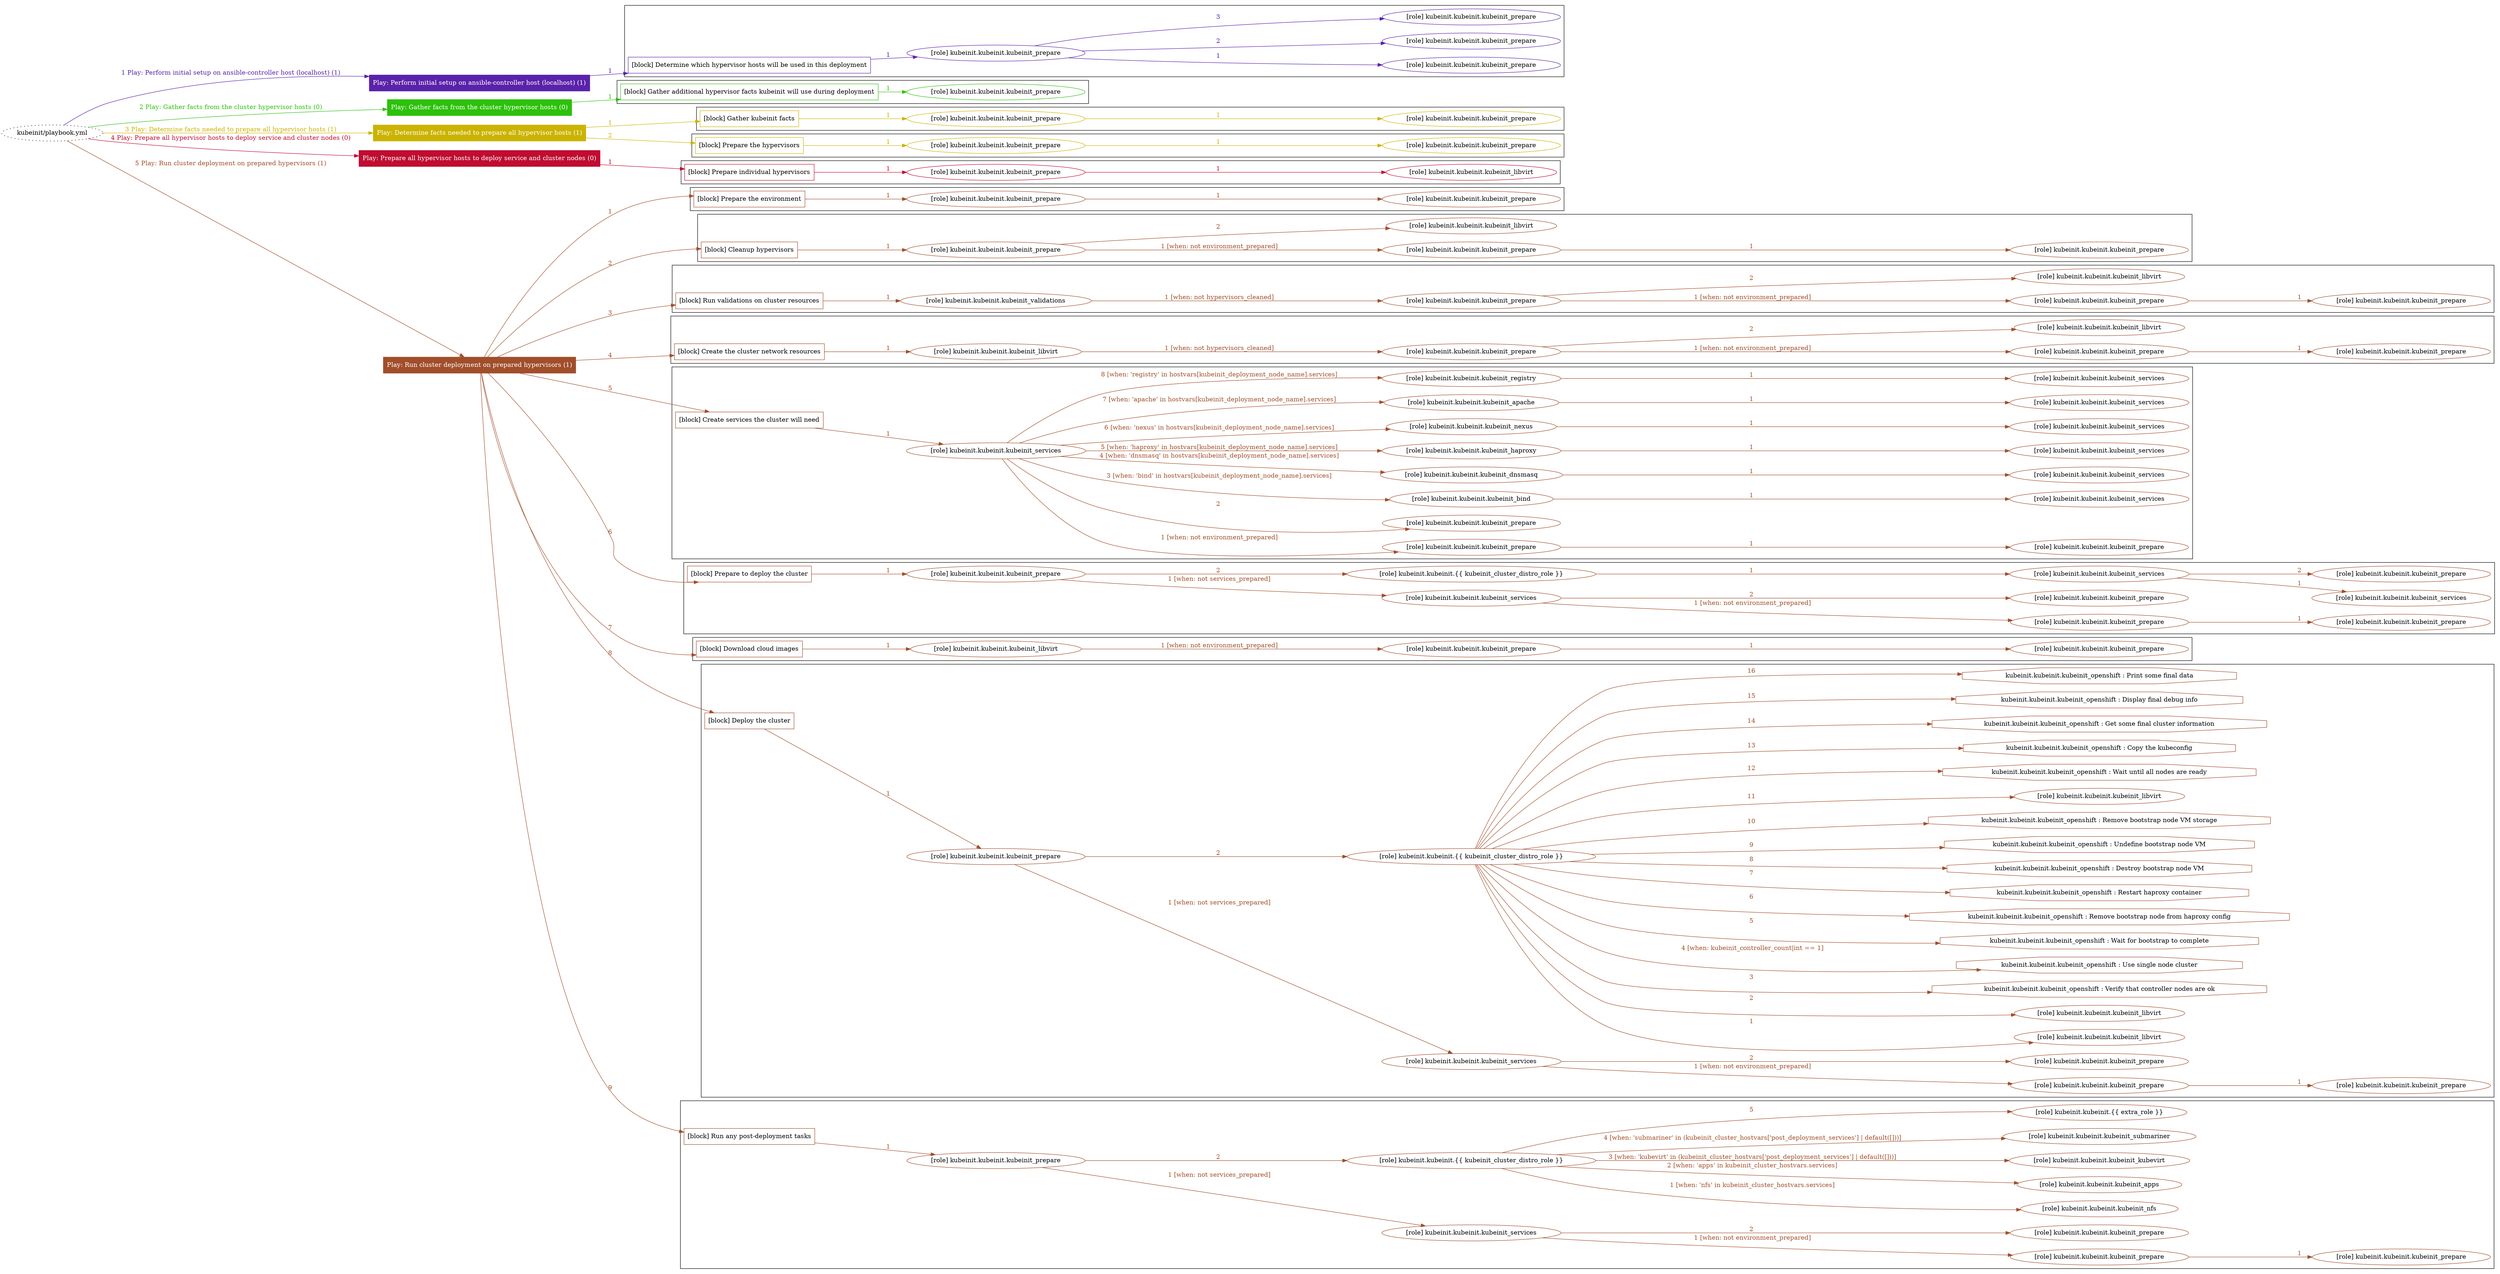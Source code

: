 digraph {
	graph [concentrate=true ordering=in rankdir=LR ratio=fill]
	edge [esep=5 sep=10]
	"kubeinit/playbook.yml" [URL="/home/runner/work/kubeinit/kubeinit/kubeinit/playbook.yml" id=playbook_5252b819 style=dotted]
	"kubeinit/playbook.yml" -> play_e4bb95dd [label="1 Play: Perform initial setup on ansible-controller host (localhost) (1)" color="#5a22aa" fontcolor="#5a22aa" id=edge_playbook_5252b819_play_e4bb95dd labeltooltip="1 Play: Perform initial setup on ansible-controller host (localhost) (1)" tooltip="1 Play: Perform initial setup on ansible-controller host (localhost) (1)"]
	subgraph "Play: Perform initial setup on ansible-controller host (localhost) (1)" {
		play_e4bb95dd [label="Play: Perform initial setup on ansible-controller host (localhost) (1)" URL="/home/runner/work/kubeinit/kubeinit/kubeinit/playbook.yml" color="#5a22aa" fontcolor="#ffffff" id=play_e4bb95dd shape=box style=filled tooltip=localhost]
		play_e4bb95dd -> block_1b78035e [label=1 color="#5a22aa" fontcolor="#5a22aa" id=edge_1_play_e4bb95dd_block_1b78035e labeltooltip=1 tooltip=1]
		subgraph cluster_block_1b78035e {
			block_1b78035e [label="[block] Determine which hypervisor hosts will be used in this deployment" URL="/home/runner/work/kubeinit/kubeinit/kubeinit/playbook.yml" color="#5a22aa" id=block_1b78035e labeltooltip="Determine which hypervisor hosts will be used in this deployment" shape=box tooltip="Determine which hypervisor hosts will be used in this deployment"]
			block_1b78035e -> role_124a061c [label="1 " color="#5a22aa" fontcolor="#5a22aa" id=edge_1_block_1b78035e_role_124a061c labeltooltip="1 " tooltip="1 "]
			subgraph "kubeinit.kubeinit.kubeinit_prepare" {
				role_124a061c [label="[role] kubeinit.kubeinit.kubeinit_prepare" URL="/home/runner/work/kubeinit/kubeinit/kubeinit/playbook.yml" color="#5a22aa" id=role_124a061c tooltip="kubeinit.kubeinit.kubeinit_prepare"]
				role_124a061c -> role_fdf3648c [label="1 " color="#5a22aa" fontcolor="#5a22aa" id=edge_1_role_124a061c_role_fdf3648c labeltooltip="1 " tooltip="1 "]
				subgraph "kubeinit.kubeinit.kubeinit_prepare" {
					role_fdf3648c [label="[role] kubeinit.kubeinit.kubeinit_prepare" URL="/home/runner/.ansible/collections/ansible_collections/kubeinit/kubeinit/roles/kubeinit_prepare/tasks/build_hypervisors_group.yml" color="#5a22aa" id=role_fdf3648c tooltip="kubeinit.kubeinit.kubeinit_prepare"]
				}
				role_124a061c -> role_4cd6b32f [label="2 " color="#5a22aa" fontcolor="#5a22aa" id=edge_2_role_124a061c_role_4cd6b32f labeltooltip="2 " tooltip="2 "]
				subgraph "kubeinit.kubeinit.kubeinit_prepare" {
					role_4cd6b32f [label="[role] kubeinit.kubeinit.kubeinit_prepare" URL="/home/runner/.ansible/collections/ansible_collections/kubeinit/kubeinit/roles/kubeinit_prepare/tasks/build_hypervisors_group.yml" color="#5a22aa" id=role_4cd6b32f tooltip="kubeinit.kubeinit.kubeinit_prepare"]
				}
				role_124a061c -> role_120292d6 [label="3 " color="#5a22aa" fontcolor="#5a22aa" id=edge_3_role_124a061c_role_120292d6 labeltooltip="3 " tooltip="3 "]
				subgraph "kubeinit.kubeinit.kubeinit_prepare" {
					role_120292d6 [label="[role] kubeinit.kubeinit.kubeinit_prepare" URL="/home/runner/.ansible/collections/ansible_collections/kubeinit/kubeinit/roles/kubeinit_prepare/tasks/build_hypervisors_group.yml" color="#5a22aa" id=role_120292d6 tooltip="kubeinit.kubeinit.kubeinit_prepare"]
				}
			}
		}
	}
	"kubeinit/playbook.yml" -> play_e992fbff [label="2 Play: Gather facts from the cluster hypervisor hosts (0)" color="#2cc10b" fontcolor="#2cc10b" id=edge_playbook_5252b819_play_e992fbff labeltooltip="2 Play: Gather facts from the cluster hypervisor hosts (0)" tooltip="2 Play: Gather facts from the cluster hypervisor hosts (0)"]
	subgraph "Play: Gather facts from the cluster hypervisor hosts (0)" {
		play_e992fbff [label="Play: Gather facts from the cluster hypervisor hosts (0)" URL="/home/runner/work/kubeinit/kubeinit/kubeinit/playbook.yml" color="#2cc10b" fontcolor="#ffffff" id=play_e992fbff shape=box style=filled tooltip="Play: Gather facts from the cluster hypervisor hosts (0)"]
		play_e992fbff -> block_133aa48c [label=1 color="#2cc10b" fontcolor="#2cc10b" id=edge_1_play_e992fbff_block_133aa48c labeltooltip=1 tooltip=1]
		subgraph cluster_block_133aa48c {
			block_133aa48c [label="[block] Gather additional hypervisor facts kubeinit will use during deployment" URL="/home/runner/work/kubeinit/kubeinit/kubeinit/playbook.yml" color="#2cc10b" id=block_133aa48c labeltooltip="Gather additional hypervisor facts kubeinit will use during deployment" shape=box tooltip="Gather additional hypervisor facts kubeinit will use during deployment"]
			block_133aa48c -> role_74bab74b [label="1 " color="#2cc10b" fontcolor="#2cc10b" id=edge_1_block_133aa48c_role_74bab74b labeltooltip="1 " tooltip="1 "]
			subgraph "kubeinit.kubeinit.kubeinit_prepare" {
				role_74bab74b [label="[role] kubeinit.kubeinit.kubeinit_prepare" URL="/home/runner/work/kubeinit/kubeinit/kubeinit/playbook.yml" color="#2cc10b" id=role_74bab74b tooltip="kubeinit.kubeinit.kubeinit_prepare"]
			}
		}
	}
	"kubeinit/playbook.yml" -> play_4a489413 [label="3 Play: Determine facts needed to prepare all hypervisor hosts (1)" color="#cbb301" fontcolor="#cbb301" id=edge_playbook_5252b819_play_4a489413 labeltooltip="3 Play: Determine facts needed to prepare all hypervisor hosts (1)" tooltip="3 Play: Determine facts needed to prepare all hypervisor hosts (1)"]
	subgraph "Play: Determine facts needed to prepare all hypervisor hosts (1)" {
		play_4a489413 [label="Play: Determine facts needed to prepare all hypervisor hosts (1)" URL="/home/runner/work/kubeinit/kubeinit/kubeinit/playbook.yml" color="#cbb301" fontcolor="#ffffff" id=play_4a489413 shape=box style=filled tooltip=localhost]
		play_4a489413 -> block_9756b209 [label=1 color="#cbb301" fontcolor="#cbb301" id=edge_1_play_4a489413_block_9756b209 labeltooltip=1 tooltip=1]
		subgraph cluster_block_9756b209 {
			block_9756b209 [label="[block] Gather kubeinit facts" URL="/home/runner/work/kubeinit/kubeinit/kubeinit/playbook.yml" color="#cbb301" id=block_9756b209 labeltooltip="Gather kubeinit facts" shape=box tooltip="Gather kubeinit facts"]
			block_9756b209 -> role_b7b32d99 [label="1 " color="#cbb301" fontcolor="#cbb301" id=edge_1_block_9756b209_role_b7b32d99 labeltooltip="1 " tooltip="1 "]
			subgraph "kubeinit.kubeinit.kubeinit_prepare" {
				role_b7b32d99 [label="[role] kubeinit.kubeinit.kubeinit_prepare" URL="/home/runner/work/kubeinit/kubeinit/kubeinit/playbook.yml" color="#cbb301" id=role_b7b32d99 tooltip="kubeinit.kubeinit.kubeinit_prepare"]
				role_b7b32d99 -> role_ed7b0fe3 [label="1 " color="#cbb301" fontcolor="#cbb301" id=edge_1_role_b7b32d99_role_ed7b0fe3 labeltooltip="1 " tooltip="1 "]
				subgraph "kubeinit.kubeinit.kubeinit_prepare" {
					role_ed7b0fe3 [label="[role] kubeinit.kubeinit.kubeinit_prepare" URL="/home/runner/.ansible/collections/ansible_collections/kubeinit/kubeinit/roles/kubeinit_prepare/tasks/gather_kubeinit_facts.yml" color="#cbb301" id=role_ed7b0fe3 tooltip="kubeinit.kubeinit.kubeinit_prepare"]
				}
			}
		}
		play_4a489413 -> block_a0852be6 [label=2 color="#cbb301" fontcolor="#cbb301" id=edge_2_play_4a489413_block_a0852be6 labeltooltip=2 tooltip=2]
		subgraph cluster_block_a0852be6 {
			block_a0852be6 [label="[block] Prepare the hypervisors" URL="/home/runner/work/kubeinit/kubeinit/kubeinit/playbook.yml" color="#cbb301" id=block_a0852be6 labeltooltip="Prepare the hypervisors" shape=box tooltip="Prepare the hypervisors"]
			block_a0852be6 -> role_db50f7c7 [label="1 " color="#cbb301" fontcolor="#cbb301" id=edge_1_block_a0852be6_role_db50f7c7 labeltooltip="1 " tooltip="1 "]
			subgraph "kubeinit.kubeinit.kubeinit_prepare" {
				role_db50f7c7 [label="[role] kubeinit.kubeinit.kubeinit_prepare" URL="/home/runner/work/kubeinit/kubeinit/kubeinit/playbook.yml" color="#cbb301" id=role_db50f7c7 tooltip="kubeinit.kubeinit.kubeinit_prepare"]
				role_db50f7c7 -> role_33702fcb [label="1 " color="#cbb301" fontcolor="#cbb301" id=edge_1_role_db50f7c7_role_33702fcb labeltooltip="1 " tooltip="1 "]
				subgraph "kubeinit.kubeinit.kubeinit_prepare" {
					role_33702fcb [label="[role] kubeinit.kubeinit.kubeinit_prepare" URL="/home/runner/.ansible/collections/ansible_collections/kubeinit/kubeinit/roles/kubeinit_prepare/tasks/gather_kubeinit_facts.yml" color="#cbb301" id=role_33702fcb tooltip="kubeinit.kubeinit.kubeinit_prepare"]
				}
			}
		}
	}
	"kubeinit/playbook.yml" -> play_df796b20 [label="4 Play: Prepare all hypervisor hosts to deploy service and cluster nodes (0)" color="#c00c31" fontcolor="#c00c31" id=edge_playbook_5252b819_play_df796b20 labeltooltip="4 Play: Prepare all hypervisor hosts to deploy service and cluster nodes (0)" tooltip="4 Play: Prepare all hypervisor hosts to deploy service and cluster nodes (0)"]
	subgraph "Play: Prepare all hypervisor hosts to deploy service and cluster nodes (0)" {
		play_df796b20 [label="Play: Prepare all hypervisor hosts to deploy service and cluster nodes (0)" URL="/home/runner/work/kubeinit/kubeinit/kubeinit/playbook.yml" color="#c00c31" fontcolor="#ffffff" id=play_df796b20 shape=box style=filled tooltip="Play: Prepare all hypervisor hosts to deploy service and cluster nodes (0)"]
		play_df796b20 -> block_8c7a390a [label=1 color="#c00c31" fontcolor="#c00c31" id=edge_1_play_df796b20_block_8c7a390a labeltooltip=1 tooltip=1]
		subgraph cluster_block_8c7a390a {
			block_8c7a390a [label="[block] Prepare individual hypervisors" URL="/home/runner/work/kubeinit/kubeinit/kubeinit/playbook.yml" color="#c00c31" id=block_8c7a390a labeltooltip="Prepare individual hypervisors" shape=box tooltip="Prepare individual hypervisors"]
			block_8c7a390a -> role_ab05df93 [label="1 " color="#c00c31" fontcolor="#c00c31" id=edge_1_block_8c7a390a_role_ab05df93 labeltooltip="1 " tooltip="1 "]
			subgraph "kubeinit.kubeinit.kubeinit_prepare" {
				role_ab05df93 [label="[role] kubeinit.kubeinit.kubeinit_prepare" URL="/home/runner/work/kubeinit/kubeinit/kubeinit/playbook.yml" color="#c00c31" id=role_ab05df93 tooltip="kubeinit.kubeinit.kubeinit_prepare"]
				role_ab05df93 -> role_67f16e20 [label="1 " color="#c00c31" fontcolor="#c00c31" id=edge_1_role_ab05df93_role_67f16e20 labeltooltip="1 " tooltip="1 "]
				subgraph "kubeinit.kubeinit.kubeinit_libvirt" {
					role_67f16e20 [label="[role] kubeinit.kubeinit.kubeinit_libvirt" URL="/home/runner/.ansible/collections/ansible_collections/kubeinit/kubeinit/roles/kubeinit_prepare/tasks/prepare_hypervisor.yml" color="#c00c31" id=role_67f16e20 tooltip="kubeinit.kubeinit.kubeinit_libvirt"]
				}
			}
		}
	}
	"kubeinit/playbook.yml" -> play_495a8bdf [label="5 Play: Run cluster deployment on prepared hypervisors (1)" color="#a14e2b" fontcolor="#a14e2b" id=edge_playbook_5252b819_play_495a8bdf labeltooltip="5 Play: Run cluster deployment on prepared hypervisors (1)" tooltip="5 Play: Run cluster deployment on prepared hypervisors (1)"]
	subgraph "Play: Run cluster deployment on prepared hypervisors (1)" {
		play_495a8bdf [label="Play: Run cluster deployment on prepared hypervisors (1)" URL="/home/runner/work/kubeinit/kubeinit/kubeinit/playbook.yml" color="#a14e2b" fontcolor="#ffffff" id=play_495a8bdf shape=box style=filled tooltip=localhost]
		play_495a8bdf -> block_3ee4ad39 [label=1 color="#a14e2b" fontcolor="#a14e2b" id=edge_1_play_495a8bdf_block_3ee4ad39 labeltooltip=1 tooltip=1]
		subgraph cluster_block_3ee4ad39 {
			block_3ee4ad39 [label="[block] Prepare the environment" URL="/home/runner/work/kubeinit/kubeinit/kubeinit/playbook.yml" color="#a14e2b" id=block_3ee4ad39 labeltooltip="Prepare the environment" shape=box tooltip="Prepare the environment"]
			block_3ee4ad39 -> role_e8d022bd [label="1 " color="#a14e2b" fontcolor="#a14e2b" id=edge_1_block_3ee4ad39_role_e8d022bd labeltooltip="1 " tooltip="1 "]
			subgraph "kubeinit.kubeinit.kubeinit_prepare" {
				role_e8d022bd [label="[role] kubeinit.kubeinit.kubeinit_prepare" URL="/home/runner/work/kubeinit/kubeinit/kubeinit/playbook.yml" color="#a14e2b" id=role_e8d022bd tooltip="kubeinit.kubeinit.kubeinit_prepare"]
				role_e8d022bd -> role_6372791b [label="1 " color="#a14e2b" fontcolor="#a14e2b" id=edge_1_role_e8d022bd_role_6372791b labeltooltip="1 " tooltip="1 "]
				subgraph "kubeinit.kubeinit.kubeinit_prepare" {
					role_6372791b [label="[role] kubeinit.kubeinit.kubeinit_prepare" URL="/home/runner/.ansible/collections/ansible_collections/kubeinit/kubeinit/roles/kubeinit_prepare/tasks/gather_kubeinit_facts.yml" color="#a14e2b" id=role_6372791b tooltip="kubeinit.kubeinit.kubeinit_prepare"]
				}
			}
		}
		play_495a8bdf -> block_a207cedf [label=2 color="#a14e2b" fontcolor="#a14e2b" id=edge_2_play_495a8bdf_block_a207cedf labeltooltip=2 tooltip=2]
		subgraph cluster_block_a207cedf {
			block_a207cedf [label="[block] Cleanup hypervisors" URL="/home/runner/work/kubeinit/kubeinit/kubeinit/playbook.yml" color="#a14e2b" id=block_a207cedf labeltooltip="Cleanup hypervisors" shape=box tooltip="Cleanup hypervisors"]
			block_a207cedf -> role_ca692911 [label="1 " color="#a14e2b" fontcolor="#a14e2b" id=edge_1_block_a207cedf_role_ca692911 labeltooltip="1 " tooltip="1 "]
			subgraph "kubeinit.kubeinit.kubeinit_prepare" {
				role_ca692911 [label="[role] kubeinit.kubeinit.kubeinit_prepare" URL="/home/runner/work/kubeinit/kubeinit/kubeinit/playbook.yml" color="#a14e2b" id=role_ca692911 tooltip="kubeinit.kubeinit.kubeinit_prepare"]
				role_ca692911 -> role_ce221032 [label="1 [when: not environment_prepared]" color="#a14e2b" fontcolor="#a14e2b" id=edge_1_role_ca692911_role_ce221032 labeltooltip="1 [when: not environment_prepared]" tooltip="1 [when: not environment_prepared]"]
				subgraph "kubeinit.kubeinit.kubeinit_prepare" {
					role_ce221032 [label="[role] kubeinit.kubeinit.kubeinit_prepare" URL="/home/runner/.ansible/collections/ansible_collections/kubeinit/kubeinit/roles/kubeinit_prepare/tasks/cleanup_hypervisors.yml" color="#a14e2b" id=role_ce221032 tooltip="kubeinit.kubeinit.kubeinit_prepare"]
					role_ce221032 -> role_3d95fa03 [label="1 " color="#a14e2b" fontcolor="#a14e2b" id=edge_1_role_ce221032_role_3d95fa03 labeltooltip="1 " tooltip="1 "]
					subgraph "kubeinit.kubeinit.kubeinit_prepare" {
						role_3d95fa03 [label="[role] kubeinit.kubeinit.kubeinit_prepare" URL="/home/runner/.ansible/collections/ansible_collections/kubeinit/kubeinit/roles/kubeinit_prepare/tasks/gather_kubeinit_facts.yml" color="#a14e2b" id=role_3d95fa03 tooltip="kubeinit.kubeinit.kubeinit_prepare"]
					}
				}
				role_ca692911 -> role_94066af2 [label="2 " color="#a14e2b" fontcolor="#a14e2b" id=edge_2_role_ca692911_role_94066af2 labeltooltip="2 " tooltip="2 "]
				subgraph "kubeinit.kubeinit.kubeinit_libvirt" {
					role_94066af2 [label="[role] kubeinit.kubeinit.kubeinit_libvirt" URL="/home/runner/.ansible/collections/ansible_collections/kubeinit/kubeinit/roles/kubeinit_prepare/tasks/cleanup_hypervisors.yml" color="#a14e2b" id=role_94066af2 tooltip="kubeinit.kubeinit.kubeinit_libvirt"]
				}
			}
		}
		play_495a8bdf -> block_ab12fa99 [label=3 color="#a14e2b" fontcolor="#a14e2b" id=edge_3_play_495a8bdf_block_ab12fa99 labeltooltip=3 tooltip=3]
		subgraph cluster_block_ab12fa99 {
			block_ab12fa99 [label="[block] Run validations on cluster resources" URL="/home/runner/work/kubeinit/kubeinit/kubeinit/playbook.yml" color="#a14e2b" id=block_ab12fa99 labeltooltip="Run validations on cluster resources" shape=box tooltip="Run validations on cluster resources"]
			block_ab12fa99 -> role_5506e076 [label="1 " color="#a14e2b" fontcolor="#a14e2b" id=edge_1_block_ab12fa99_role_5506e076 labeltooltip="1 " tooltip="1 "]
			subgraph "kubeinit.kubeinit.kubeinit_validations" {
				role_5506e076 [label="[role] kubeinit.kubeinit.kubeinit_validations" URL="/home/runner/work/kubeinit/kubeinit/kubeinit/playbook.yml" color="#a14e2b" id=role_5506e076 tooltip="kubeinit.kubeinit.kubeinit_validations"]
				role_5506e076 -> role_05a698c6 [label="1 [when: not hypervisors_cleaned]" color="#a14e2b" fontcolor="#a14e2b" id=edge_1_role_5506e076_role_05a698c6 labeltooltip="1 [when: not hypervisors_cleaned]" tooltip="1 [when: not hypervisors_cleaned]"]
				subgraph "kubeinit.kubeinit.kubeinit_prepare" {
					role_05a698c6 [label="[role] kubeinit.kubeinit.kubeinit_prepare" URL="/home/runner/.ansible/collections/ansible_collections/kubeinit/kubeinit/roles/kubeinit_validations/tasks/main.yml" color="#a14e2b" id=role_05a698c6 tooltip="kubeinit.kubeinit.kubeinit_prepare"]
					role_05a698c6 -> role_30de1372 [label="1 [when: not environment_prepared]" color="#a14e2b" fontcolor="#a14e2b" id=edge_1_role_05a698c6_role_30de1372 labeltooltip="1 [when: not environment_prepared]" tooltip="1 [when: not environment_prepared]"]
					subgraph "kubeinit.kubeinit.kubeinit_prepare" {
						role_30de1372 [label="[role] kubeinit.kubeinit.kubeinit_prepare" URL="/home/runner/.ansible/collections/ansible_collections/kubeinit/kubeinit/roles/kubeinit_prepare/tasks/cleanup_hypervisors.yml" color="#a14e2b" id=role_30de1372 tooltip="kubeinit.kubeinit.kubeinit_prepare"]
						role_30de1372 -> role_38f70fcb [label="1 " color="#a14e2b" fontcolor="#a14e2b" id=edge_1_role_30de1372_role_38f70fcb labeltooltip="1 " tooltip="1 "]
						subgraph "kubeinit.kubeinit.kubeinit_prepare" {
							role_38f70fcb [label="[role] kubeinit.kubeinit.kubeinit_prepare" URL="/home/runner/.ansible/collections/ansible_collections/kubeinit/kubeinit/roles/kubeinit_prepare/tasks/gather_kubeinit_facts.yml" color="#a14e2b" id=role_38f70fcb tooltip="kubeinit.kubeinit.kubeinit_prepare"]
						}
					}
					role_05a698c6 -> role_bf87c0bc [label="2 " color="#a14e2b" fontcolor="#a14e2b" id=edge_2_role_05a698c6_role_bf87c0bc labeltooltip="2 " tooltip="2 "]
					subgraph "kubeinit.kubeinit.kubeinit_libvirt" {
						role_bf87c0bc [label="[role] kubeinit.kubeinit.kubeinit_libvirt" URL="/home/runner/.ansible/collections/ansible_collections/kubeinit/kubeinit/roles/kubeinit_prepare/tasks/cleanup_hypervisors.yml" color="#a14e2b" id=role_bf87c0bc tooltip="kubeinit.kubeinit.kubeinit_libvirt"]
					}
				}
			}
		}
		play_495a8bdf -> block_841b42b1 [label=4 color="#a14e2b" fontcolor="#a14e2b" id=edge_4_play_495a8bdf_block_841b42b1 labeltooltip=4 tooltip=4]
		subgraph cluster_block_841b42b1 {
			block_841b42b1 [label="[block] Create the cluster network resources" URL="/home/runner/work/kubeinit/kubeinit/kubeinit/playbook.yml" color="#a14e2b" id=block_841b42b1 labeltooltip="Create the cluster network resources" shape=box tooltip="Create the cluster network resources"]
			block_841b42b1 -> role_666e9c47 [label="1 " color="#a14e2b" fontcolor="#a14e2b" id=edge_1_block_841b42b1_role_666e9c47 labeltooltip="1 " tooltip="1 "]
			subgraph "kubeinit.kubeinit.kubeinit_libvirt" {
				role_666e9c47 [label="[role] kubeinit.kubeinit.kubeinit_libvirt" URL="/home/runner/work/kubeinit/kubeinit/kubeinit/playbook.yml" color="#a14e2b" id=role_666e9c47 tooltip="kubeinit.kubeinit.kubeinit_libvirt"]
				role_666e9c47 -> role_0648692c [label="1 [when: not hypervisors_cleaned]" color="#a14e2b" fontcolor="#a14e2b" id=edge_1_role_666e9c47_role_0648692c labeltooltip="1 [when: not hypervisors_cleaned]" tooltip="1 [when: not hypervisors_cleaned]"]
				subgraph "kubeinit.kubeinit.kubeinit_prepare" {
					role_0648692c [label="[role] kubeinit.kubeinit.kubeinit_prepare" URL="/home/runner/.ansible/collections/ansible_collections/kubeinit/kubeinit/roles/kubeinit_libvirt/tasks/create_network.yml" color="#a14e2b" id=role_0648692c tooltip="kubeinit.kubeinit.kubeinit_prepare"]
					role_0648692c -> role_f6cff6ec [label="1 [when: not environment_prepared]" color="#a14e2b" fontcolor="#a14e2b" id=edge_1_role_0648692c_role_f6cff6ec labeltooltip="1 [when: not environment_prepared]" tooltip="1 [when: not environment_prepared]"]
					subgraph "kubeinit.kubeinit.kubeinit_prepare" {
						role_f6cff6ec [label="[role] kubeinit.kubeinit.kubeinit_prepare" URL="/home/runner/.ansible/collections/ansible_collections/kubeinit/kubeinit/roles/kubeinit_prepare/tasks/cleanup_hypervisors.yml" color="#a14e2b" id=role_f6cff6ec tooltip="kubeinit.kubeinit.kubeinit_prepare"]
						role_f6cff6ec -> role_a37e8a05 [label="1 " color="#a14e2b" fontcolor="#a14e2b" id=edge_1_role_f6cff6ec_role_a37e8a05 labeltooltip="1 " tooltip="1 "]
						subgraph "kubeinit.kubeinit.kubeinit_prepare" {
							role_a37e8a05 [label="[role] kubeinit.kubeinit.kubeinit_prepare" URL="/home/runner/.ansible/collections/ansible_collections/kubeinit/kubeinit/roles/kubeinit_prepare/tasks/gather_kubeinit_facts.yml" color="#a14e2b" id=role_a37e8a05 tooltip="kubeinit.kubeinit.kubeinit_prepare"]
						}
					}
					role_0648692c -> role_7384d730 [label="2 " color="#a14e2b" fontcolor="#a14e2b" id=edge_2_role_0648692c_role_7384d730 labeltooltip="2 " tooltip="2 "]
					subgraph "kubeinit.kubeinit.kubeinit_libvirt" {
						role_7384d730 [label="[role] kubeinit.kubeinit.kubeinit_libvirt" URL="/home/runner/.ansible/collections/ansible_collections/kubeinit/kubeinit/roles/kubeinit_prepare/tasks/cleanup_hypervisors.yml" color="#a14e2b" id=role_7384d730 tooltip="kubeinit.kubeinit.kubeinit_libvirt"]
					}
				}
			}
		}
		play_495a8bdf -> block_277feab0 [label=5 color="#a14e2b" fontcolor="#a14e2b" id=edge_5_play_495a8bdf_block_277feab0 labeltooltip=5 tooltip=5]
		subgraph cluster_block_277feab0 {
			block_277feab0 [label="[block] Create services the cluster will need" URL="/home/runner/work/kubeinit/kubeinit/kubeinit/playbook.yml" color="#a14e2b" id=block_277feab0 labeltooltip="Create services the cluster will need" shape=box tooltip="Create services the cluster will need"]
			block_277feab0 -> role_5e919935 [label="1 " color="#a14e2b" fontcolor="#a14e2b" id=edge_1_block_277feab0_role_5e919935 labeltooltip="1 " tooltip="1 "]
			subgraph "kubeinit.kubeinit.kubeinit_services" {
				role_5e919935 [label="[role] kubeinit.kubeinit.kubeinit_services" URL="/home/runner/work/kubeinit/kubeinit/kubeinit/playbook.yml" color="#a14e2b" id=role_5e919935 tooltip="kubeinit.kubeinit.kubeinit_services"]
				role_5e919935 -> role_9b2a5267 [label="1 [when: not environment_prepared]" color="#a14e2b" fontcolor="#a14e2b" id=edge_1_role_5e919935_role_9b2a5267 labeltooltip="1 [when: not environment_prepared]" tooltip="1 [when: not environment_prepared]"]
				subgraph "kubeinit.kubeinit.kubeinit_prepare" {
					role_9b2a5267 [label="[role] kubeinit.kubeinit.kubeinit_prepare" URL="/home/runner/.ansible/collections/ansible_collections/kubeinit/kubeinit/roles/kubeinit_services/tasks/main.yml" color="#a14e2b" id=role_9b2a5267 tooltip="kubeinit.kubeinit.kubeinit_prepare"]
					role_9b2a5267 -> role_30cb3bb4 [label="1 " color="#a14e2b" fontcolor="#a14e2b" id=edge_1_role_9b2a5267_role_30cb3bb4 labeltooltip="1 " tooltip="1 "]
					subgraph "kubeinit.kubeinit.kubeinit_prepare" {
						role_30cb3bb4 [label="[role] kubeinit.kubeinit.kubeinit_prepare" URL="/home/runner/.ansible/collections/ansible_collections/kubeinit/kubeinit/roles/kubeinit_prepare/tasks/gather_kubeinit_facts.yml" color="#a14e2b" id=role_30cb3bb4 tooltip="kubeinit.kubeinit.kubeinit_prepare"]
					}
				}
				role_5e919935 -> role_3c9d170d [label="2 " color="#a14e2b" fontcolor="#a14e2b" id=edge_2_role_5e919935_role_3c9d170d labeltooltip="2 " tooltip="2 "]
				subgraph "kubeinit.kubeinit.kubeinit_prepare" {
					role_3c9d170d [label="[role] kubeinit.kubeinit.kubeinit_prepare" URL="/home/runner/.ansible/collections/ansible_collections/kubeinit/kubeinit/roles/kubeinit_services/tasks/00_create_service_pod.yml" color="#a14e2b" id=role_3c9d170d tooltip="kubeinit.kubeinit.kubeinit_prepare"]
				}
				role_5e919935 -> role_61ebcbde [label="3 [when: 'bind' in hostvars[kubeinit_deployment_node_name].services]" color="#a14e2b" fontcolor="#a14e2b" id=edge_3_role_5e919935_role_61ebcbde labeltooltip="3 [when: 'bind' in hostvars[kubeinit_deployment_node_name].services]" tooltip="3 [when: 'bind' in hostvars[kubeinit_deployment_node_name].services]"]
				subgraph "kubeinit.kubeinit.kubeinit_bind" {
					role_61ebcbde [label="[role] kubeinit.kubeinit.kubeinit_bind" URL="/home/runner/.ansible/collections/ansible_collections/kubeinit/kubeinit/roles/kubeinit_services/tasks/start_services_containers.yml" color="#a14e2b" id=role_61ebcbde tooltip="kubeinit.kubeinit.kubeinit_bind"]
					role_61ebcbde -> role_629f97b5 [label="1 " color="#a14e2b" fontcolor="#a14e2b" id=edge_1_role_61ebcbde_role_629f97b5 labeltooltip="1 " tooltip="1 "]
					subgraph "kubeinit.kubeinit.kubeinit_services" {
						role_629f97b5 [label="[role] kubeinit.kubeinit.kubeinit_services" URL="/home/runner/.ansible/collections/ansible_collections/kubeinit/kubeinit/roles/kubeinit_bind/tasks/main.yml" color="#a14e2b" id=role_629f97b5 tooltip="kubeinit.kubeinit.kubeinit_services"]
					}
				}
				role_5e919935 -> role_e2878fec [label="4 [when: 'dnsmasq' in hostvars[kubeinit_deployment_node_name].services]" color="#a14e2b" fontcolor="#a14e2b" id=edge_4_role_5e919935_role_e2878fec labeltooltip="4 [when: 'dnsmasq' in hostvars[kubeinit_deployment_node_name].services]" tooltip="4 [when: 'dnsmasq' in hostvars[kubeinit_deployment_node_name].services]"]
				subgraph "kubeinit.kubeinit.kubeinit_dnsmasq" {
					role_e2878fec [label="[role] kubeinit.kubeinit.kubeinit_dnsmasq" URL="/home/runner/.ansible/collections/ansible_collections/kubeinit/kubeinit/roles/kubeinit_services/tasks/start_services_containers.yml" color="#a14e2b" id=role_e2878fec tooltip="kubeinit.kubeinit.kubeinit_dnsmasq"]
					role_e2878fec -> role_d856b60b [label="1 " color="#a14e2b" fontcolor="#a14e2b" id=edge_1_role_e2878fec_role_d856b60b labeltooltip="1 " tooltip="1 "]
					subgraph "kubeinit.kubeinit.kubeinit_services" {
						role_d856b60b [label="[role] kubeinit.kubeinit.kubeinit_services" URL="/home/runner/.ansible/collections/ansible_collections/kubeinit/kubeinit/roles/kubeinit_dnsmasq/tasks/main.yml" color="#a14e2b" id=role_d856b60b tooltip="kubeinit.kubeinit.kubeinit_services"]
					}
				}
				role_5e919935 -> role_dac5d22a [label="5 [when: 'haproxy' in hostvars[kubeinit_deployment_node_name].services]" color="#a14e2b" fontcolor="#a14e2b" id=edge_5_role_5e919935_role_dac5d22a labeltooltip="5 [when: 'haproxy' in hostvars[kubeinit_deployment_node_name].services]" tooltip="5 [when: 'haproxy' in hostvars[kubeinit_deployment_node_name].services]"]
				subgraph "kubeinit.kubeinit.kubeinit_haproxy" {
					role_dac5d22a [label="[role] kubeinit.kubeinit.kubeinit_haproxy" URL="/home/runner/.ansible/collections/ansible_collections/kubeinit/kubeinit/roles/kubeinit_services/tasks/start_services_containers.yml" color="#a14e2b" id=role_dac5d22a tooltip="kubeinit.kubeinit.kubeinit_haproxy"]
					role_dac5d22a -> role_2733ea0c [label="1 " color="#a14e2b" fontcolor="#a14e2b" id=edge_1_role_dac5d22a_role_2733ea0c labeltooltip="1 " tooltip="1 "]
					subgraph "kubeinit.kubeinit.kubeinit_services" {
						role_2733ea0c [label="[role] kubeinit.kubeinit.kubeinit_services" URL="/home/runner/.ansible/collections/ansible_collections/kubeinit/kubeinit/roles/kubeinit_haproxy/tasks/main.yml" color="#a14e2b" id=role_2733ea0c tooltip="kubeinit.kubeinit.kubeinit_services"]
					}
				}
				role_5e919935 -> role_18f5dc91 [label="6 [when: 'nexus' in hostvars[kubeinit_deployment_node_name].services]" color="#a14e2b" fontcolor="#a14e2b" id=edge_6_role_5e919935_role_18f5dc91 labeltooltip="6 [when: 'nexus' in hostvars[kubeinit_deployment_node_name].services]" tooltip="6 [when: 'nexus' in hostvars[kubeinit_deployment_node_name].services]"]
				subgraph "kubeinit.kubeinit.kubeinit_nexus" {
					role_18f5dc91 [label="[role] kubeinit.kubeinit.kubeinit_nexus" URL="/home/runner/.ansible/collections/ansible_collections/kubeinit/kubeinit/roles/kubeinit_services/tasks/start_services_containers.yml" color="#a14e2b" id=role_18f5dc91 tooltip="kubeinit.kubeinit.kubeinit_nexus"]
					role_18f5dc91 -> role_1554e622 [label="1 " color="#a14e2b" fontcolor="#a14e2b" id=edge_1_role_18f5dc91_role_1554e622 labeltooltip="1 " tooltip="1 "]
					subgraph "kubeinit.kubeinit.kubeinit_services" {
						role_1554e622 [label="[role] kubeinit.kubeinit.kubeinit_services" URL="/home/runner/.ansible/collections/ansible_collections/kubeinit/kubeinit/roles/kubeinit_nexus/tasks/main.yml" color="#a14e2b" id=role_1554e622 tooltip="kubeinit.kubeinit.kubeinit_services"]
					}
				}
				role_5e919935 -> role_37f658e9 [label="7 [when: 'apache' in hostvars[kubeinit_deployment_node_name].services]" color="#a14e2b" fontcolor="#a14e2b" id=edge_7_role_5e919935_role_37f658e9 labeltooltip="7 [when: 'apache' in hostvars[kubeinit_deployment_node_name].services]" tooltip="7 [when: 'apache' in hostvars[kubeinit_deployment_node_name].services]"]
				subgraph "kubeinit.kubeinit.kubeinit_apache" {
					role_37f658e9 [label="[role] kubeinit.kubeinit.kubeinit_apache" URL="/home/runner/.ansible/collections/ansible_collections/kubeinit/kubeinit/roles/kubeinit_services/tasks/start_services_containers.yml" color="#a14e2b" id=role_37f658e9 tooltip="kubeinit.kubeinit.kubeinit_apache"]
					role_37f658e9 -> role_abdf6873 [label="1 " color="#a14e2b" fontcolor="#a14e2b" id=edge_1_role_37f658e9_role_abdf6873 labeltooltip="1 " tooltip="1 "]
					subgraph "kubeinit.kubeinit.kubeinit_services" {
						role_abdf6873 [label="[role] kubeinit.kubeinit.kubeinit_services" URL="/home/runner/.ansible/collections/ansible_collections/kubeinit/kubeinit/roles/kubeinit_apache/tasks/main.yml" color="#a14e2b" id=role_abdf6873 tooltip="kubeinit.kubeinit.kubeinit_services"]
					}
				}
				role_5e919935 -> role_111db1ea [label="8 [when: 'registry' in hostvars[kubeinit_deployment_node_name].services]" color="#a14e2b" fontcolor="#a14e2b" id=edge_8_role_5e919935_role_111db1ea labeltooltip="8 [when: 'registry' in hostvars[kubeinit_deployment_node_name].services]" tooltip="8 [when: 'registry' in hostvars[kubeinit_deployment_node_name].services]"]
				subgraph "kubeinit.kubeinit.kubeinit_registry" {
					role_111db1ea [label="[role] kubeinit.kubeinit.kubeinit_registry" URL="/home/runner/.ansible/collections/ansible_collections/kubeinit/kubeinit/roles/kubeinit_services/tasks/start_services_containers.yml" color="#a14e2b" id=role_111db1ea tooltip="kubeinit.kubeinit.kubeinit_registry"]
					role_111db1ea -> role_f0a8c819 [label="1 " color="#a14e2b" fontcolor="#a14e2b" id=edge_1_role_111db1ea_role_f0a8c819 labeltooltip="1 " tooltip="1 "]
					subgraph "kubeinit.kubeinit.kubeinit_services" {
						role_f0a8c819 [label="[role] kubeinit.kubeinit.kubeinit_services" URL="/home/runner/.ansible/collections/ansible_collections/kubeinit/kubeinit/roles/kubeinit_registry/tasks/main.yml" color="#a14e2b" id=role_f0a8c819 tooltip="kubeinit.kubeinit.kubeinit_services"]
					}
				}
			}
		}
		play_495a8bdf -> block_564a54f5 [label=6 color="#a14e2b" fontcolor="#a14e2b" id=edge_6_play_495a8bdf_block_564a54f5 labeltooltip=6 tooltip=6]
		subgraph cluster_block_564a54f5 {
			block_564a54f5 [label="[block] Prepare to deploy the cluster" URL="/home/runner/work/kubeinit/kubeinit/kubeinit/playbook.yml" color="#a14e2b" id=block_564a54f5 labeltooltip="Prepare to deploy the cluster" shape=box tooltip="Prepare to deploy the cluster"]
			block_564a54f5 -> role_9493131e [label="1 " color="#a14e2b" fontcolor="#a14e2b" id=edge_1_block_564a54f5_role_9493131e labeltooltip="1 " tooltip="1 "]
			subgraph "kubeinit.kubeinit.kubeinit_prepare" {
				role_9493131e [label="[role] kubeinit.kubeinit.kubeinit_prepare" URL="/home/runner/work/kubeinit/kubeinit/kubeinit/playbook.yml" color="#a14e2b" id=role_9493131e tooltip="kubeinit.kubeinit.kubeinit_prepare"]
				role_9493131e -> role_91236ab1 [label="1 [when: not services_prepared]" color="#a14e2b" fontcolor="#a14e2b" id=edge_1_role_9493131e_role_91236ab1 labeltooltip="1 [when: not services_prepared]" tooltip="1 [when: not services_prepared]"]
				subgraph "kubeinit.kubeinit.kubeinit_services" {
					role_91236ab1 [label="[role] kubeinit.kubeinit.kubeinit_services" URL="/home/runner/.ansible/collections/ansible_collections/kubeinit/kubeinit/roles/kubeinit_prepare/tasks/prepare_cluster.yml" color="#a14e2b" id=role_91236ab1 tooltip="kubeinit.kubeinit.kubeinit_services"]
					role_91236ab1 -> role_a278195d [label="1 [when: not environment_prepared]" color="#a14e2b" fontcolor="#a14e2b" id=edge_1_role_91236ab1_role_a278195d labeltooltip="1 [when: not environment_prepared]" tooltip="1 [when: not environment_prepared]"]
					subgraph "kubeinit.kubeinit.kubeinit_prepare" {
						role_a278195d [label="[role] kubeinit.kubeinit.kubeinit_prepare" URL="/home/runner/.ansible/collections/ansible_collections/kubeinit/kubeinit/roles/kubeinit_services/tasks/prepare_services.yml" color="#a14e2b" id=role_a278195d tooltip="kubeinit.kubeinit.kubeinit_prepare"]
						role_a278195d -> role_99254bc2 [label="1 " color="#a14e2b" fontcolor="#a14e2b" id=edge_1_role_a278195d_role_99254bc2 labeltooltip="1 " tooltip="1 "]
						subgraph "kubeinit.kubeinit.kubeinit_prepare" {
							role_99254bc2 [label="[role] kubeinit.kubeinit.kubeinit_prepare" URL="/home/runner/.ansible/collections/ansible_collections/kubeinit/kubeinit/roles/kubeinit_prepare/tasks/gather_kubeinit_facts.yml" color="#a14e2b" id=role_99254bc2 tooltip="kubeinit.kubeinit.kubeinit_prepare"]
						}
					}
					role_91236ab1 -> role_2f0fc6ec [label="2 " color="#a14e2b" fontcolor="#a14e2b" id=edge_2_role_91236ab1_role_2f0fc6ec labeltooltip="2 " tooltip="2 "]
					subgraph "kubeinit.kubeinit.kubeinit_prepare" {
						role_2f0fc6ec [label="[role] kubeinit.kubeinit.kubeinit_prepare" URL="/home/runner/.ansible/collections/ansible_collections/kubeinit/kubeinit/roles/kubeinit_services/tasks/prepare_services.yml" color="#a14e2b" id=role_2f0fc6ec tooltip="kubeinit.kubeinit.kubeinit_prepare"]
					}
				}
				role_9493131e -> role_68229d20 [label="2 " color="#a14e2b" fontcolor="#a14e2b" id=edge_2_role_9493131e_role_68229d20 labeltooltip="2 " tooltip="2 "]
				subgraph "kubeinit.kubeinit.{{ kubeinit_cluster_distro_role }}" {
					role_68229d20 [label="[role] kubeinit.kubeinit.{{ kubeinit_cluster_distro_role }}" URL="/home/runner/.ansible/collections/ansible_collections/kubeinit/kubeinit/roles/kubeinit_prepare/tasks/prepare_cluster.yml" color="#a14e2b" id=role_68229d20 tooltip="kubeinit.kubeinit.{{ kubeinit_cluster_distro_role }}"]
					role_68229d20 -> role_8415ffb5 [label="1 " color="#a14e2b" fontcolor="#a14e2b" id=edge_1_role_68229d20_role_8415ffb5 labeltooltip="1 " tooltip="1 "]
					subgraph "kubeinit.kubeinit.kubeinit_services" {
						role_8415ffb5 [label="[role] kubeinit.kubeinit.kubeinit_services" URL="/home/runner/.ansible/collections/ansible_collections/kubeinit/kubeinit/roles/kubeinit_openshift/tasks/prepare_cluster.yml" color="#a14e2b" id=role_8415ffb5 tooltip="kubeinit.kubeinit.kubeinit_services"]
						role_8415ffb5 -> role_8126e67e [label="1 " color="#a14e2b" fontcolor="#a14e2b" id=edge_1_role_8415ffb5_role_8126e67e labeltooltip="1 " tooltip="1 "]
						subgraph "kubeinit.kubeinit.kubeinit_services" {
							role_8126e67e [label="[role] kubeinit.kubeinit.kubeinit_services" URL="/home/runner/.ansible/collections/ansible_collections/kubeinit/kubeinit/roles/kubeinit_services/tasks/create_provision_container.yml" color="#a14e2b" id=role_8126e67e tooltip="kubeinit.kubeinit.kubeinit_services"]
						}
						role_8415ffb5 -> role_9b11e956 [label="2 " color="#a14e2b" fontcolor="#a14e2b" id=edge_2_role_8415ffb5_role_9b11e956 labeltooltip="2 " tooltip="2 "]
						subgraph "kubeinit.kubeinit.kubeinit_prepare" {
							role_9b11e956 [label="[role] kubeinit.kubeinit.kubeinit_prepare" URL="/home/runner/.ansible/collections/ansible_collections/kubeinit/kubeinit/roles/kubeinit_services/tasks/create_provision_container.yml" color="#a14e2b" id=role_9b11e956 tooltip="kubeinit.kubeinit.kubeinit_prepare"]
						}
					}
				}
			}
		}
		play_495a8bdf -> block_02f09d7e [label=7 color="#a14e2b" fontcolor="#a14e2b" id=edge_7_play_495a8bdf_block_02f09d7e labeltooltip=7 tooltip=7]
		subgraph cluster_block_02f09d7e {
			block_02f09d7e [label="[block] Download cloud images" URL="/home/runner/work/kubeinit/kubeinit/kubeinit/playbook.yml" color="#a14e2b" id=block_02f09d7e labeltooltip="Download cloud images" shape=box tooltip="Download cloud images"]
			block_02f09d7e -> role_561e5bc8 [label="1 " color="#a14e2b" fontcolor="#a14e2b" id=edge_1_block_02f09d7e_role_561e5bc8 labeltooltip="1 " tooltip="1 "]
			subgraph "kubeinit.kubeinit.kubeinit_libvirt" {
				role_561e5bc8 [label="[role] kubeinit.kubeinit.kubeinit_libvirt" URL="/home/runner/work/kubeinit/kubeinit/kubeinit/playbook.yml" color="#a14e2b" id=role_561e5bc8 tooltip="kubeinit.kubeinit.kubeinit_libvirt"]
				role_561e5bc8 -> role_4f74760e [label="1 [when: not environment_prepared]" color="#a14e2b" fontcolor="#a14e2b" id=edge_1_role_561e5bc8_role_4f74760e labeltooltip="1 [when: not environment_prepared]" tooltip="1 [when: not environment_prepared]"]
				subgraph "kubeinit.kubeinit.kubeinit_prepare" {
					role_4f74760e [label="[role] kubeinit.kubeinit.kubeinit_prepare" URL="/home/runner/.ansible/collections/ansible_collections/kubeinit/kubeinit/roles/kubeinit_libvirt/tasks/download_cloud_images.yml" color="#a14e2b" id=role_4f74760e tooltip="kubeinit.kubeinit.kubeinit_prepare"]
					role_4f74760e -> role_5392bb02 [label="1 " color="#a14e2b" fontcolor="#a14e2b" id=edge_1_role_4f74760e_role_5392bb02 labeltooltip="1 " tooltip="1 "]
					subgraph "kubeinit.kubeinit.kubeinit_prepare" {
						role_5392bb02 [label="[role] kubeinit.kubeinit.kubeinit_prepare" URL="/home/runner/.ansible/collections/ansible_collections/kubeinit/kubeinit/roles/kubeinit_prepare/tasks/gather_kubeinit_facts.yml" color="#a14e2b" id=role_5392bb02 tooltip="kubeinit.kubeinit.kubeinit_prepare"]
					}
				}
			}
		}
		play_495a8bdf -> block_853d8a01 [label=8 color="#a14e2b" fontcolor="#a14e2b" id=edge_8_play_495a8bdf_block_853d8a01 labeltooltip=8 tooltip=8]
		subgraph cluster_block_853d8a01 {
			block_853d8a01 [label="[block] Deploy the cluster" URL="/home/runner/work/kubeinit/kubeinit/kubeinit/playbook.yml" color="#a14e2b" id=block_853d8a01 labeltooltip="Deploy the cluster" shape=box tooltip="Deploy the cluster"]
			block_853d8a01 -> role_be53be26 [label="1 " color="#a14e2b" fontcolor="#a14e2b" id=edge_1_block_853d8a01_role_be53be26 labeltooltip="1 " tooltip="1 "]
			subgraph "kubeinit.kubeinit.kubeinit_prepare" {
				role_be53be26 [label="[role] kubeinit.kubeinit.kubeinit_prepare" URL="/home/runner/work/kubeinit/kubeinit/kubeinit/playbook.yml" color="#a14e2b" id=role_be53be26 tooltip="kubeinit.kubeinit.kubeinit_prepare"]
				role_be53be26 -> role_f8cfc6aa [label="1 [when: not services_prepared]" color="#a14e2b" fontcolor="#a14e2b" id=edge_1_role_be53be26_role_f8cfc6aa labeltooltip="1 [when: not services_prepared]" tooltip="1 [when: not services_prepared]"]
				subgraph "kubeinit.kubeinit.kubeinit_services" {
					role_f8cfc6aa [label="[role] kubeinit.kubeinit.kubeinit_services" URL="/home/runner/.ansible/collections/ansible_collections/kubeinit/kubeinit/roles/kubeinit_prepare/tasks/deploy_cluster.yml" color="#a14e2b" id=role_f8cfc6aa tooltip="kubeinit.kubeinit.kubeinit_services"]
					role_f8cfc6aa -> role_74e0bdc0 [label="1 [when: not environment_prepared]" color="#a14e2b" fontcolor="#a14e2b" id=edge_1_role_f8cfc6aa_role_74e0bdc0 labeltooltip="1 [when: not environment_prepared]" tooltip="1 [when: not environment_prepared]"]
					subgraph "kubeinit.kubeinit.kubeinit_prepare" {
						role_74e0bdc0 [label="[role] kubeinit.kubeinit.kubeinit_prepare" URL="/home/runner/.ansible/collections/ansible_collections/kubeinit/kubeinit/roles/kubeinit_services/tasks/prepare_services.yml" color="#a14e2b" id=role_74e0bdc0 tooltip="kubeinit.kubeinit.kubeinit_prepare"]
						role_74e0bdc0 -> role_b62ef372 [label="1 " color="#a14e2b" fontcolor="#a14e2b" id=edge_1_role_74e0bdc0_role_b62ef372 labeltooltip="1 " tooltip="1 "]
						subgraph "kubeinit.kubeinit.kubeinit_prepare" {
							role_b62ef372 [label="[role] kubeinit.kubeinit.kubeinit_prepare" URL="/home/runner/.ansible/collections/ansible_collections/kubeinit/kubeinit/roles/kubeinit_prepare/tasks/gather_kubeinit_facts.yml" color="#a14e2b" id=role_b62ef372 tooltip="kubeinit.kubeinit.kubeinit_prepare"]
						}
					}
					role_f8cfc6aa -> role_c1277668 [label="2 " color="#a14e2b" fontcolor="#a14e2b" id=edge_2_role_f8cfc6aa_role_c1277668 labeltooltip="2 " tooltip="2 "]
					subgraph "kubeinit.kubeinit.kubeinit_prepare" {
						role_c1277668 [label="[role] kubeinit.kubeinit.kubeinit_prepare" URL="/home/runner/.ansible/collections/ansible_collections/kubeinit/kubeinit/roles/kubeinit_services/tasks/prepare_services.yml" color="#a14e2b" id=role_c1277668 tooltip="kubeinit.kubeinit.kubeinit_prepare"]
					}
				}
				role_be53be26 -> role_294146e2 [label="2 " color="#a14e2b" fontcolor="#a14e2b" id=edge_2_role_be53be26_role_294146e2 labeltooltip="2 " tooltip="2 "]
				subgraph "kubeinit.kubeinit.{{ kubeinit_cluster_distro_role }}" {
					role_294146e2 [label="[role] kubeinit.kubeinit.{{ kubeinit_cluster_distro_role }}" URL="/home/runner/.ansible/collections/ansible_collections/kubeinit/kubeinit/roles/kubeinit_prepare/tasks/deploy_cluster.yml" color="#a14e2b" id=role_294146e2 tooltip="kubeinit.kubeinit.{{ kubeinit_cluster_distro_role }}"]
					role_294146e2 -> role_50c0b007 [label="1 " color="#a14e2b" fontcolor="#a14e2b" id=edge_1_role_294146e2_role_50c0b007 labeltooltip="1 " tooltip="1 "]
					subgraph "kubeinit.kubeinit.kubeinit_libvirt" {
						role_50c0b007 [label="[role] kubeinit.kubeinit.kubeinit_libvirt" URL="/home/runner/.ansible/collections/ansible_collections/kubeinit/kubeinit/roles/kubeinit_openshift/tasks/main.yml" color="#a14e2b" id=role_50c0b007 tooltip="kubeinit.kubeinit.kubeinit_libvirt"]
					}
					role_294146e2 -> role_4465cec6 [label="2 " color="#a14e2b" fontcolor="#a14e2b" id=edge_2_role_294146e2_role_4465cec6 labeltooltip="2 " tooltip="2 "]
					subgraph "kubeinit.kubeinit.kubeinit_libvirt" {
						role_4465cec6 [label="[role] kubeinit.kubeinit.kubeinit_libvirt" URL="/home/runner/.ansible/collections/ansible_collections/kubeinit/kubeinit/roles/kubeinit_openshift/tasks/main.yml" color="#a14e2b" id=role_4465cec6 tooltip="kubeinit.kubeinit.kubeinit_libvirt"]
					}
					task_b248d5d8 [label="kubeinit.kubeinit.kubeinit_openshift : Verify that controller nodes are ok" URL="/home/runner/.ansible/collections/ansible_collections/kubeinit/kubeinit/roles/kubeinit_openshift/tasks/main.yml" color="#a14e2b" id=task_b248d5d8 shape=octagon tooltip="kubeinit.kubeinit.kubeinit_openshift : Verify that controller nodes are ok"]
					role_294146e2 -> task_b248d5d8 [label="3 " color="#a14e2b" fontcolor="#a14e2b" id=edge_3_role_294146e2_task_b248d5d8 labeltooltip="3 " tooltip="3 "]
					task_72940104 [label="kubeinit.kubeinit.kubeinit_openshift : Use single node cluster" URL="/home/runner/.ansible/collections/ansible_collections/kubeinit/kubeinit/roles/kubeinit_openshift/tasks/main.yml" color="#a14e2b" id=task_72940104 shape=octagon tooltip="kubeinit.kubeinit.kubeinit_openshift : Use single node cluster"]
					role_294146e2 -> task_72940104 [label="4 [when: kubeinit_controller_count|int == 1]" color="#a14e2b" fontcolor="#a14e2b" id=edge_4_role_294146e2_task_72940104 labeltooltip="4 [when: kubeinit_controller_count|int == 1]" tooltip="4 [when: kubeinit_controller_count|int == 1]"]
					task_d369fc8e [label="kubeinit.kubeinit.kubeinit_openshift : Wait for bootstrap to complete" URL="/home/runner/.ansible/collections/ansible_collections/kubeinit/kubeinit/roles/kubeinit_openshift/tasks/main.yml" color="#a14e2b" id=task_d369fc8e shape=octagon tooltip="kubeinit.kubeinit.kubeinit_openshift : Wait for bootstrap to complete"]
					role_294146e2 -> task_d369fc8e [label="5 " color="#a14e2b" fontcolor="#a14e2b" id=edge_5_role_294146e2_task_d369fc8e labeltooltip="5 " tooltip="5 "]
					task_240b7b32 [label="kubeinit.kubeinit.kubeinit_openshift : Remove bootstrap node from haproxy config" URL="/home/runner/.ansible/collections/ansible_collections/kubeinit/kubeinit/roles/kubeinit_openshift/tasks/main.yml" color="#a14e2b" id=task_240b7b32 shape=octagon tooltip="kubeinit.kubeinit.kubeinit_openshift : Remove bootstrap node from haproxy config"]
					role_294146e2 -> task_240b7b32 [label="6 " color="#a14e2b" fontcolor="#a14e2b" id=edge_6_role_294146e2_task_240b7b32 labeltooltip="6 " tooltip="6 "]
					task_5da8b095 [label="kubeinit.kubeinit.kubeinit_openshift : Restart haproxy container" URL="/home/runner/.ansible/collections/ansible_collections/kubeinit/kubeinit/roles/kubeinit_openshift/tasks/main.yml" color="#a14e2b" id=task_5da8b095 shape=octagon tooltip="kubeinit.kubeinit.kubeinit_openshift : Restart haproxy container"]
					role_294146e2 -> task_5da8b095 [label="7 " color="#a14e2b" fontcolor="#a14e2b" id=edge_7_role_294146e2_task_5da8b095 labeltooltip="7 " tooltip="7 "]
					task_b15276f2 [label="kubeinit.kubeinit.kubeinit_openshift : Destroy bootstrap node VM" URL="/home/runner/.ansible/collections/ansible_collections/kubeinit/kubeinit/roles/kubeinit_openshift/tasks/main.yml" color="#a14e2b" id=task_b15276f2 shape=octagon tooltip="kubeinit.kubeinit.kubeinit_openshift : Destroy bootstrap node VM"]
					role_294146e2 -> task_b15276f2 [label="8 " color="#a14e2b" fontcolor="#a14e2b" id=edge_8_role_294146e2_task_b15276f2 labeltooltip="8 " tooltip="8 "]
					task_d08d3734 [label="kubeinit.kubeinit.kubeinit_openshift : Undefine bootstrap node VM" URL="/home/runner/.ansible/collections/ansible_collections/kubeinit/kubeinit/roles/kubeinit_openshift/tasks/main.yml" color="#a14e2b" id=task_d08d3734 shape=octagon tooltip="kubeinit.kubeinit.kubeinit_openshift : Undefine bootstrap node VM"]
					role_294146e2 -> task_d08d3734 [label="9 " color="#a14e2b" fontcolor="#a14e2b" id=edge_9_role_294146e2_task_d08d3734 labeltooltip="9 " tooltip="9 "]
					task_c0fae6f4 [label="kubeinit.kubeinit.kubeinit_openshift : Remove bootstrap node VM storage" URL="/home/runner/.ansible/collections/ansible_collections/kubeinit/kubeinit/roles/kubeinit_openshift/tasks/main.yml" color="#a14e2b" id=task_c0fae6f4 shape=octagon tooltip="kubeinit.kubeinit.kubeinit_openshift : Remove bootstrap node VM storage"]
					role_294146e2 -> task_c0fae6f4 [label="10 " color="#a14e2b" fontcolor="#a14e2b" id=edge_10_role_294146e2_task_c0fae6f4 labeltooltip="10 " tooltip="10 "]
					role_294146e2 -> role_71411247 [label="11 " color="#a14e2b" fontcolor="#a14e2b" id=edge_11_role_294146e2_role_71411247 labeltooltip="11 " tooltip="11 "]
					subgraph "kubeinit.kubeinit.kubeinit_libvirt" {
						role_71411247 [label="[role] kubeinit.kubeinit.kubeinit_libvirt" URL="/home/runner/.ansible/collections/ansible_collections/kubeinit/kubeinit/roles/kubeinit_openshift/tasks/main.yml" color="#a14e2b" id=role_71411247 tooltip="kubeinit.kubeinit.kubeinit_libvirt"]
					}
					task_ada32ec0 [label="kubeinit.kubeinit.kubeinit_openshift : Wait until all nodes are ready" URL="/home/runner/.ansible/collections/ansible_collections/kubeinit/kubeinit/roles/kubeinit_openshift/tasks/main.yml" color="#a14e2b" id=task_ada32ec0 shape=octagon tooltip="kubeinit.kubeinit.kubeinit_openshift : Wait until all nodes are ready"]
					role_294146e2 -> task_ada32ec0 [label="12 " color="#a14e2b" fontcolor="#a14e2b" id=edge_12_role_294146e2_task_ada32ec0 labeltooltip="12 " tooltip="12 "]
					task_832038b6 [label="kubeinit.kubeinit.kubeinit_openshift : Copy the kubeconfig" URL="/home/runner/.ansible/collections/ansible_collections/kubeinit/kubeinit/roles/kubeinit_openshift/tasks/main.yml" color="#a14e2b" id=task_832038b6 shape=octagon tooltip="kubeinit.kubeinit.kubeinit_openshift : Copy the kubeconfig"]
					role_294146e2 -> task_832038b6 [label="13 " color="#a14e2b" fontcolor="#a14e2b" id=edge_13_role_294146e2_task_832038b6 labeltooltip="13 " tooltip="13 "]
					task_14e88afb [label="kubeinit.kubeinit.kubeinit_openshift : Get some final cluster information" URL="/home/runner/.ansible/collections/ansible_collections/kubeinit/kubeinit/roles/kubeinit_openshift/tasks/main.yml" color="#a14e2b" id=task_14e88afb shape=octagon tooltip="kubeinit.kubeinit.kubeinit_openshift : Get some final cluster information"]
					role_294146e2 -> task_14e88afb [label="14 " color="#a14e2b" fontcolor="#a14e2b" id=edge_14_role_294146e2_task_14e88afb labeltooltip="14 " tooltip="14 "]
					task_4ac4c574 [label="kubeinit.kubeinit.kubeinit_openshift : Display final debug info" URL="/home/runner/.ansible/collections/ansible_collections/kubeinit/kubeinit/roles/kubeinit_openshift/tasks/main.yml" color="#a14e2b" id=task_4ac4c574 shape=octagon tooltip="kubeinit.kubeinit.kubeinit_openshift : Display final debug info"]
					role_294146e2 -> task_4ac4c574 [label="15 " color="#a14e2b" fontcolor="#a14e2b" id=edge_15_role_294146e2_task_4ac4c574 labeltooltip="15 " tooltip="15 "]
					task_079af040 [label="kubeinit.kubeinit.kubeinit_openshift : Print some final data" URL="/home/runner/.ansible/collections/ansible_collections/kubeinit/kubeinit/roles/kubeinit_openshift/tasks/main.yml" color="#a14e2b" id=task_079af040 shape=octagon tooltip="kubeinit.kubeinit.kubeinit_openshift : Print some final data"]
					role_294146e2 -> task_079af040 [label="16 " color="#a14e2b" fontcolor="#a14e2b" id=edge_16_role_294146e2_task_079af040 labeltooltip="16 " tooltip="16 "]
				}
			}
		}
		play_495a8bdf -> block_e7df618a [label=9 color="#a14e2b" fontcolor="#a14e2b" id=edge_9_play_495a8bdf_block_e7df618a labeltooltip=9 tooltip=9]
		subgraph cluster_block_e7df618a {
			block_e7df618a [label="[block] Run any post-deployment tasks" URL="/home/runner/work/kubeinit/kubeinit/kubeinit/playbook.yml" color="#a14e2b" id=block_e7df618a labeltooltip="Run any post-deployment tasks" shape=box tooltip="Run any post-deployment tasks"]
			block_e7df618a -> role_4be2dd8a [label="1 " color="#a14e2b" fontcolor="#a14e2b" id=edge_1_block_e7df618a_role_4be2dd8a labeltooltip="1 " tooltip="1 "]
			subgraph "kubeinit.kubeinit.kubeinit_prepare" {
				role_4be2dd8a [label="[role] kubeinit.kubeinit.kubeinit_prepare" URL="/home/runner/work/kubeinit/kubeinit/kubeinit/playbook.yml" color="#a14e2b" id=role_4be2dd8a tooltip="kubeinit.kubeinit.kubeinit_prepare"]
				role_4be2dd8a -> role_0aecd611 [label="1 [when: not services_prepared]" color="#a14e2b" fontcolor="#a14e2b" id=edge_1_role_4be2dd8a_role_0aecd611 labeltooltip="1 [when: not services_prepared]" tooltip="1 [when: not services_prepared]"]
				subgraph "kubeinit.kubeinit.kubeinit_services" {
					role_0aecd611 [label="[role] kubeinit.kubeinit.kubeinit_services" URL="/home/runner/.ansible/collections/ansible_collections/kubeinit/kubeinit/roles/kubeinit_prepare/tasks/post_deployment.yml" color="#a14e2b" id=role_0aecd611 tooltip="kubeinit.kubeinit.kubeinit_services"]
					role_0aecd611 -> role_4f31269a [label="1 [when: not environment_prepared]" color="#a14e2b" fontcolor="#a14e2b" id=edge_1_role_0aecd611_role_4f31269a labeltooltip="1 [when: not environment_prepared]" tooltip="1 [when: not environment_prepared]"]
					subgraph "kubeinit.kubeinit.kubeinit_prepare" {
						role_4f31269a [label="[role] kubeinit.kubeinit.kubeinit_prepare" URL="/home/runner/.ansible/collections/ansible_collections/kubeinit/kubeinit/roles/kubeinit_services/tasks/prepare_services.yml" color="#a14e2b" id=role_4f31269a tooltip="kubeinit.kubeinit.kubeinit_prepare"]
						role_4f31269a -> role_8c365e7d [label="1 " color="#a14e2b" fontcolor="#a14e2b" id=edge_1_role_4f31269a_role_8c365e7d labeltooltip="1 " tooltip="1 "]
						subgraph "kubeinit.kubeinit.kubeinit_prepare" {
							role_8c365e7d [label="[role] kubeinit.kubeinit.kubeinit_prepare" URL="/home/runner/.ansible/collections/ansible_collections/kubeinit/kubeinit/roles/kubeinit_prepare/tasks/gather_kubeinit_facts.yml" color="#a14e2b" id=role_8c365e7d tooltip="kubeinit.kubeinit.kubeinit_prepare"]
						}
					}
					role_0aecd611 -> role_caf44d4c [label="2 " color="#a14e2b" fontcolor="#a14e2b" id=edge_2_role_0aecd611_role_caf44d4c labeltooltip="2 " tooltip="2 "]
					subgraph "kubeinit.kubeinit.kubeinit_prepare" {
						role_caf44d4c [label="[role] kubeinit.kubeinit.kubeinit_prepare" URL="/home/runner/.ansible/collections/ansible_collections/kubeinit/kubeinit/roles/kubeinit_services/tasks/prepare_services.yml" color="#a14e2b" id=role_caf44d4c tooltip="kubeinit.kubeinit.kubeinit_prepare"]
					}
				}
				role_4be2dd8a -> role_d19d0159 [label="2 " color="#a14e2b" fontcolor="#a14e2b" id=edge_2_role_4be2dd8a_role_d19d0159 labeltooltip="2 " tooltip="2 "]
				subgraph "kubeinit.kubeinit.{{ kubeinit_cluster_distro_role }}" {
					role_d19d0159 [label="[role] kubeinit.kubeinit.{{ kubeinit_cluster_distro_role }}" URL="/home/runner/.ansible/collections/ansible_collections/kubeinit/kubeinit/roles/kubeinit_prepare/tasks/post_deployment.yml" color="#a14e2b" id=role_d19d0159 tooltip="kubeinit.kubeinit.{{ kubeinit_cluster_distro_role }}"]
					role_d19d0159 -> role_56c71f8d [label="1 [when: 'nfs' in kubeinit_cluster_hostvars.services]" color="#a14e2b" fontcolor="#a14e2b" id=edge_1_role_d19d0159_role_56c71f8d labeltooltip="1 [when: 'nfs' in kubeinit_cluster_hostvars.services]" tooltip="1 [when: 'nfs' in kubeinit_cluster_hostvars.services]"]
					subgraph "kubeinit.kubeinit.kubeinit_nfs" {
						role_56c71f8d [label="[role] kubeinit.kubeinit.kubeinit_nfs" URL="/home/runner/.ansible/collections/ansible_collections/kubeinit/kubeinit/roles/kubeinit_openshift/tasks/post_deployment_tasks.yml" color="#a14e2b" id=role_56c71f8d tooltip="kubeinit.kubeinit.kubeinit_nfs"]
					}
					role_d19d0159 -> role_99f2897b [label="2 [when: 'apps' in kubeinit_cluster_hostvars.services]" color="#a14e2b" fontcolor="#a14e2b" id=edge_2_role_d19d0159_role_99f2897b labeltooltip="2 [when: 'apps' in kubeinit_cluster_hostvars.services]" tooltip="2 [when: 'apps' in kubeinit_cluster_hostvars.services]"]
					subgraph "kubeinit.kubeinit.kubeinit_apps" {
						role_99f2897b [label="[role] kubeinit.kubeinit.kubeinit_apps" URL="/home/runner/.ansible/collections/ansible_collections/kubeinit/kubeinit/roles/kubeinit_openshift/tasks/post_deployment_tasks.yml" color="#a14e2b" id=role_99f2897b tooltip="kubeinit.kubeinit.kubeinit_apps"]
					}
					role_d19d0159 -> role_584e1646 [label="3 [when: 'kubevirt' in (kubeinit_cluster_hostvars['post_deployment_services'] | default([]))]" color="#a14e2b" fontcolor="#a14e2b" id=edge_3_role_d19d0159_role_584e1646 labeltooltip="3 [when: 'kubevirt' in (kubeinit_cluster_hostvars['post_deployment_services'] | default([]))]" tooltip="3 [when: 'kubevirt' in (kubeinit_cluster_hostvars['post_deployment_services'] | default([]))]"]
					subgraph "kubeinit.kubeinit.kubeinit_kubevirt" {
						role_584e1646 [label="[role] kubeinit.kubeinit.kubeinit_kubevirt" URL="/home/runner/.ansible/collections/ansible_collections/kubeinit/kubeinit/roles/kubeinit_openshift/tasks/post_deployment_tasks.yml" color="#a14e2b" id=role_584e1646 tooltip="kubeinit.kubeinit.kubeinit_kubevirt"]
					}
					role_d19d0159 -> role_85457d49 [label="4 [when: 'submariner' in (kubeinit_cluster_hostvars['post_deployment_services'] | default([]))]" color="#a14e2b" fontcolor="#a14e2b" id=edge_4_role_d19d0159_role_85457d49 labeltooltip="4 [when: 'submariner' in (kubeinit_cluster_hostvars['post_deployment_services'] | default([]))]" tooltip="4 [when: 'submariner' in (kubeinit_cluster_hostvars['post_deployment_services'] | default([]))]"]
					subgraph "kubeinit.kubeinit.kubeinit_submariner" {
						role_85457d49 [label="[role] kubeinit.kubeinit.kubeinit_submariner" URL="/home/runner/.ansible/collections/ansible_collections/kubeinit/kubeinit/roles/kubeinit_openshift/tasks/post_deployment_tasks.yml" color="#a14e2b" id=role_85457d49 tooltip="kubeinit.kubeinit.kubeinit_submariner"]
					}
					role_d19d0159 -> role_e001e470 [label="5 " color="#a14e2b" fontcolor="#a14e2b" id=edge_5_role_d19d0159_role_e001e470 labeltooltip="5 " tooltip="5 "]
					subgraph "kubeinit.kubeinit.{{ extra_role }}" {
						role_e001e470 [label="[role] kubeinit.kubeinit.{{ extra_role }}" URL="/home/runner/.ansible/collections/ansible_collections/kubeinit/kubeinit/roles/kubeinit_openshift/tasks/post_deployment_tasks.yml" color="#a14e2b" id=role_e001e470 tooltip="kubeinit.kubeinit.{{ extra_role }}"]
					}
				}
			}
		}
	}
}
